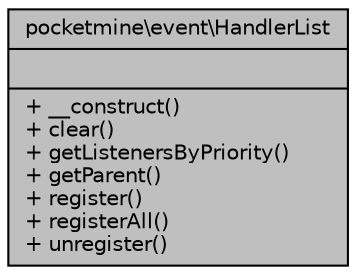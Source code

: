 digraph "pocketmine\event\HandlerList"
{
 // INTERACTIVE_SVG=YES
 // LATEX_PDF_SIZE
  edge [fontname="Helvetica",fontsize="10",labelfontname="Helvetica",labelfontsize="10"];
  node [fontname="Helvetica",fontsize="10",shape=record];
  Node1 [label="{pocketmine\\event\\HandlerList\n||+ __construct()\l+ clear()\l+ getListenersByPriority()\l+ getParent()\l+ register()\l+ registerAll()\l+ unregister()\l}",height=0.2,width=0.4,color="black", fillcolor="grey75", style="filled", fontcolor="black",tooltip=" "];
}
